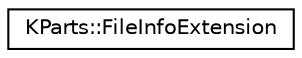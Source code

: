 digraph "Graphical Class Hierarchy"
{
  edge [fontname="Helvetica",fontsize="10",labelfontname="Helvetica",labelfontsize="10"];
  node [fontname="Helvetica",fontsize="10",shape=record];
  rankdir="LR";
  Node0 [label="KParts::FileInfoExtension",height=0.2,width=0.4,color="black", fillcolor="white", style="filled",URL="$classKParts_1_1FileInfoExtension.html",tooltip="an extension for obtaining file information from the part. "];
}
